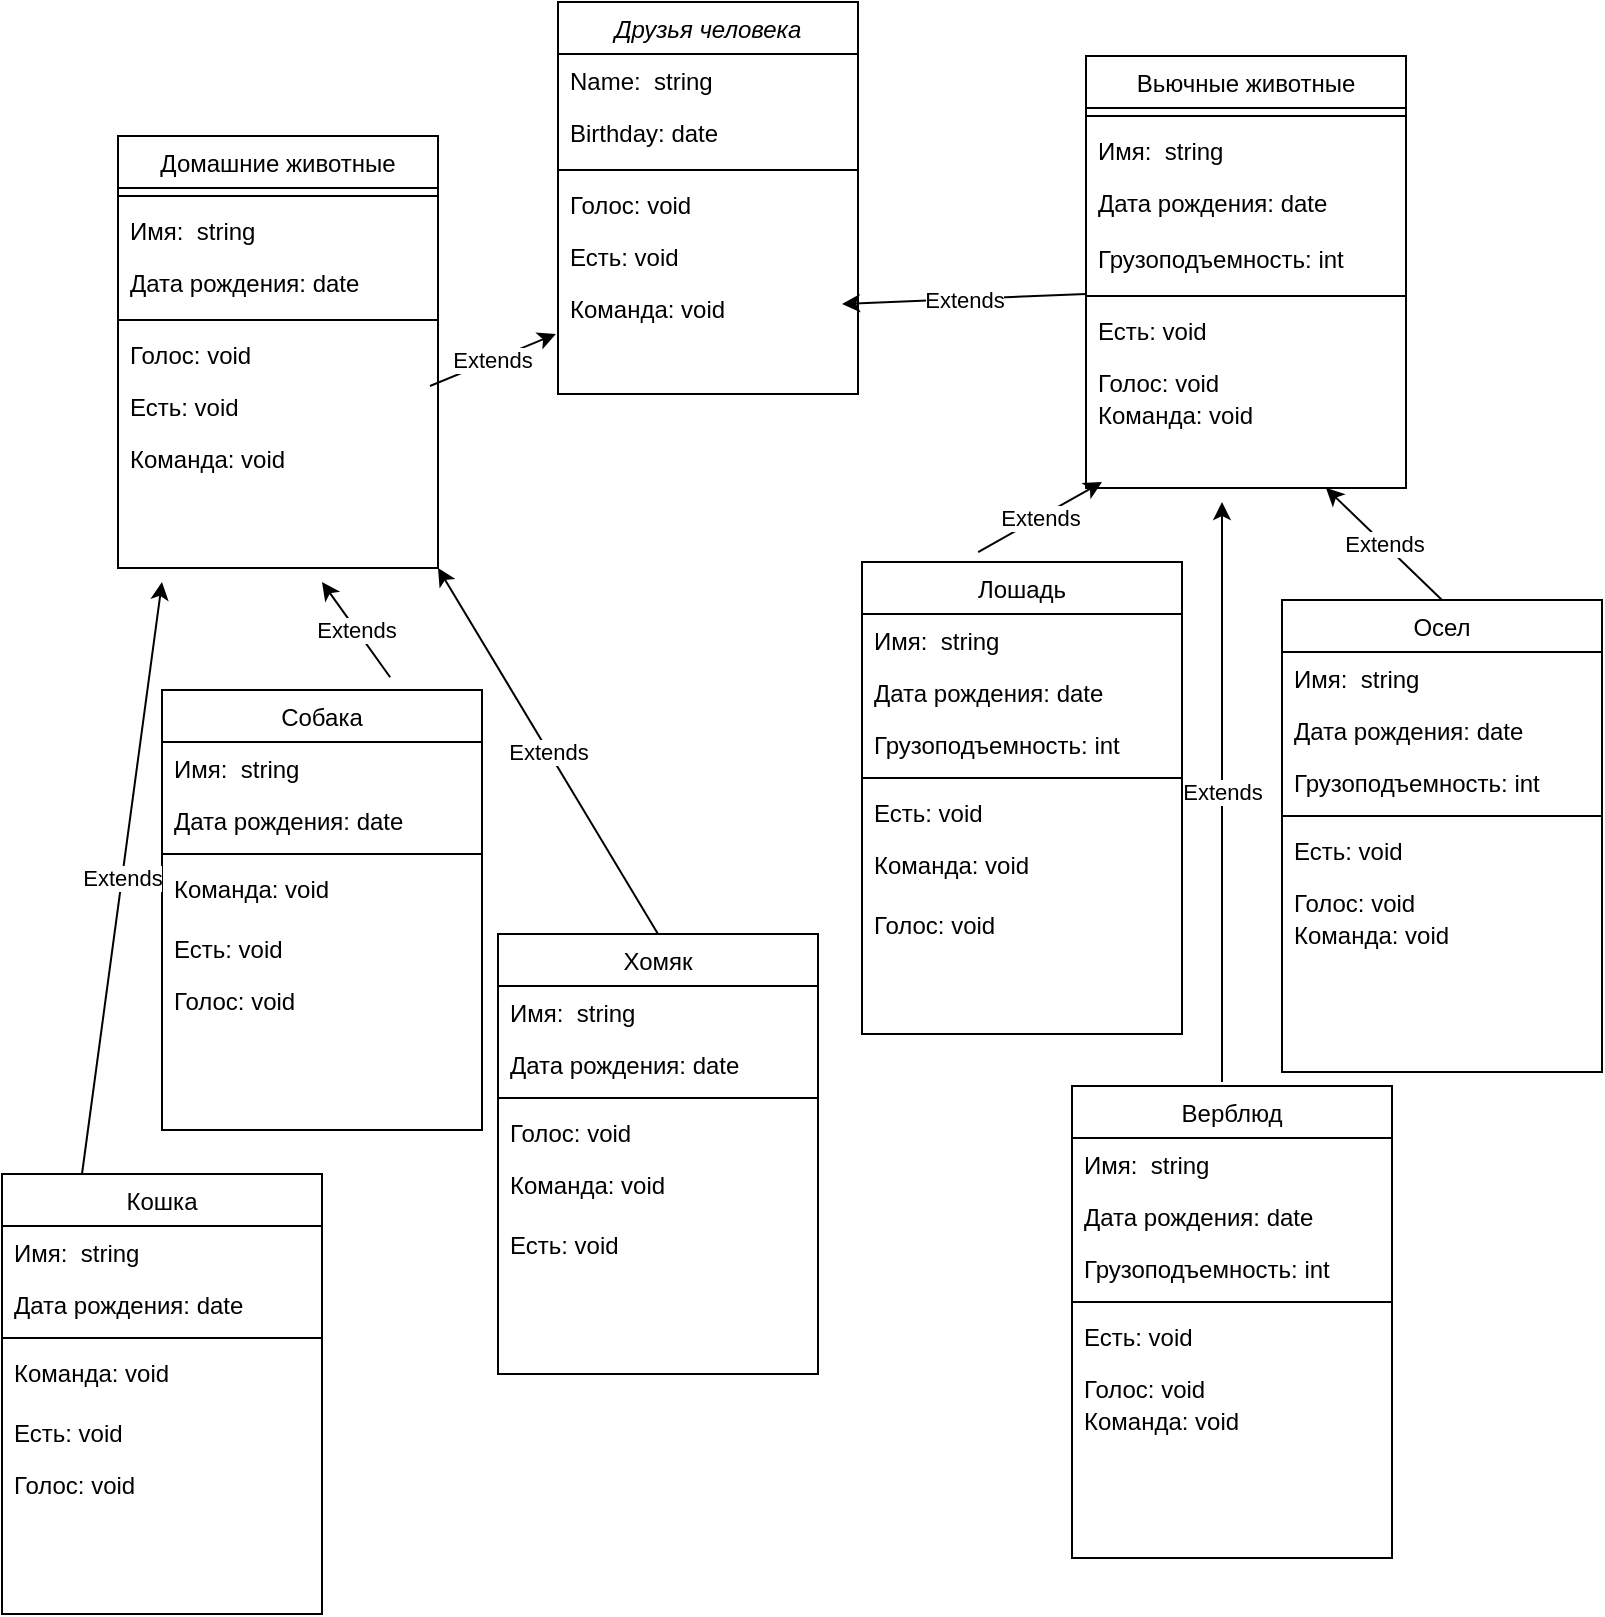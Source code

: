 <mxfile version="21.3.3" type="github">
  <diagram id="C5RBs43oDa-KdzZeNtuy" name="Page-1">
    <mxGraphModel dx="873" dy="619" grid="1" gridSize="10" guides="1" tooltips="1" connect="1" arrows="1" fold="1" page="1" pageScale="1" pageWidth="827" pageHeight="1169" math="0" shadow="0">
      <root>
        <mxCell id="WIyWlLk6GJQsqaUBKTNV-0" />
        <mxCell id="WIyWlLk6GJQsqaUBKTNV-1" parent="WIyWlLk6GJQsqaUBKTNV-0" />
        <mxCell id="zkfFHV4jXpPFQw0GAbJ--0" value="Друзья человека" style="swimlane;fontStyle=2;align=center;verticalAlign=top;childLayout=stackLayout;horizontal=1;startSize=26;horizontalStack=0;resizeParent=1;resizeLast=0;collapsible=1;marginBottom=0;rounded=0;shadow=0;strokeWidth=1;" parent="WIyWlLk6GJQsqaUBKTNV-1" vertex="1">
          <mxGeometry x="298" y="10" width="150" height="196" as="geometry">
            <mxRectangle x="230" y="140" width="160" height="26" as="alternateBounds" />
          </mxGeometry>
        </mxCell>
        <mxCell id="zkfFHV4jXpPFQw0GAbJ--1" value="Name:  string" style="text;align=left;verticalAlign=top;spacingLeft=4;spacingRight=4;overflow=hidden;rotatable=0;points=[[0,0.5],[1,0.5]];portConstraint=eastwest;" parent="zkfFHV4jXpPFQw0GAbJ--0" vertex="1">
          <mxGeometry y="26" width="150" height="26" as="geometry" />
        </mxCell>
        <mxCell id="ImEQgdKSGfdx5Rr0kW-2-11" value="Birthday: date" style="text;align=left;verticalAlign=top;spacingLeft=4;spacingRight=4;overflow=hidden;rotatable=0;points=[[0,0.5],[1,0.5]];portConstraint=eastwest;rounded=0;shadow=0;html=0;" vertex="1" parent="zkfFHV4jXpPFQw0GAbJ--0">
          <mxGeometry y="52" width="150" height="28" as="geometry" />
        </mxCell>
        <mxCell id="zkfFHV4jXpPFQw0GAbJ--4" value="" style="line;html=1;strokeWidth=1;align=left;verticalAlign=middle;spacingTop=-1;spacingLeft=3;spacingRight=3;rotatable=0;labelPosition=right;points=[];portConstraint=eastwest;" parent="zkfFHV4jXpPFQw0GAbJ--0" vertex="1">
          <mxGeometry y="80" width="150" height="8" as="geometry" />
        </mxCell>
        <mxCell id="zkfFHV4jXpPFQw0GAbJ--5" value="Голос: void" style="text;align=left;verticalAlign=top;spacingLeft=4;spacingRight=4;overflow=hidden;rotatable=0;points=[[0,0.5],[1,0.5]];portConstraint=eastwest;" parent="zkfFHV4jXpPFQw0GAbJ--0" vertex="1">
          <mxGeometry y="88" width="150" height="26" as="geometry" />
        </mxCell>
        <mxCell id="ImEQgdKSGfdx5Rr0kW-2-1" value="Есть: void" style="text;align=left;verticalAlign=top;spacingLeft=4;spacingRight=4;overflow=hidden;rotatable=0;points=[[0,0.5],[1,0.5]];portConstraint=eastwest;" vertex="1" parent="zkfFHV4jXpPFQw0GAbJ--0">
          <mxGeometry y="114" width="150" height="26" as="geometry" />
        </mxCell>
        <mxCell id="ImEQgdKSGfdx5Rr0kW-2-0" value="Команда: void" style="text;align=left;verticalAlign=top;spacingLeft=4;spacingRight=4;overflow=hidden;rotatable=0;points=[[0,0.5],[1,0.5]];portConstraint=eastwest;" vertex="1" parent="zkfFHV4jXpPFQw0GAbJ--0">
          <mxGeometry y="140" width="150" height="30" as="geometry" />
        </mxCell>
        <mxCell id="zkfFHV4jXpPFQw0GAbJ--6" value="Собака" style="swimlane;fontStyle=0;align=center;verticalAlign=top;childLayout=stackLayout;horizontal=1;startSize=26;horizontalStack=0;resizeParent=1;resizeLast=0;collapsible=1;marginBottom=0;rounded=0;shadow=0;strokeWidth=1;" parent="WIyWlLk6GJQsqaUBKTNV-1" vertex="1">
          <mxGeometry x="100" y="354" width="160" height="220" as="geometry">
            <mxRectangle x="130" y="380" width="160" height="26" as="alternateBounds" />
          </mxGeometry>
        </mxCell>
        <mxCell id="zkfFHV4jXpPFQw0GAbJ--7" value="Имя:  string" style="text;align=left;verticalAlign=top;spacingLeft=4;spacingRight=4;overflow=hidden;rotatable=0;points=[[0,0.5],[1,0.5]];portConstraint=eastwest;" parent="zkfFHV4jXpPFQw0GAbJ--6" vertex="1">
          <mxGeometry y="26" width="160" height="26" as="geometry" />
        </mxCell>
        <mxCell id="zkfFHV4jXpPFQw0GAbJ--8" value="Дата рождения: date" style="text;align=left;verticalAlign=top;spacingLeft=4;spacingRight=4;overflow=hidden;rotatable=0;points=[[0,0.5],[1,0.5]];portConstraint=eastwest;rounded=0;shadow=0;html=0;" parent="zkfFHV4jXpPFQw0GAbJ--6" vertex="1">
          <mxGeometry y="52" width="160" height="26" as="geometry" />
        </mxCell>
        <mxCell id="zkfFHV4jXpPFQw0GAbJ--9" value="" style="line;html=1;strokeWidth=1;align=left;verticalAlign=middle;spacingTop=-1;spacingLeft=3;spacingRight=3;rotatable=0;labelPosition=right;points=[];portConstraint=eastwest;" parent="zkfFHV4jXpPFQw0GAbJ--6" vertex="1">
          <mxGeometry y="78" width="160" height="8" as="geometry" />
        </mxCell>
        <mxCell id="ImEQgdKSGfdx5Rr0kW-2-83" value="Команда: void" style="text;align=left;verticalAlign=top;spacingLeft=4;spacingRight=4;overflow=hidden;rotatable=0;points=[[0,0.5],[1,0.5]];portConstraint=eastwest;" vertex="1" parent="zkfFHV4jXpPFQw0GAbJ--6">
          <mxGeometry y="86" width="160" height="30" as="geometry" />
        </mxCell>
        <mxCell id="ImEQgdKSGfdx5Rr0kW-2-82" value="Есть: void" style="text;align=left;verticalAlign=top;spacingLeft=4;spacingRight=4;overflow=hidden;rotatable=0;points=[[0,0.5],[1,0.5]];portConstraint=eastwest;" vertex="1" parent="zkfFHV4jXpPFQw0GAbJ--6">
          <mxGeometry y="116" width="160" height="26" as="geometry" />
        </mxCell>
        <mxCell id="ImEQgdKSGfdx5Rr0kW-2-81" value="Голос: void" style="text;align=left;verticalAlign=top;spacingLeft=4;spacingRight=4;overflow=hidden;rotatable=0;points=[[0,0.5],[1,0.5]];portConstraint=eastwest;" vertex="1" parent="zkfFHV4jXpPFQw0GAbJ--6">
          <mxGeometry y="142" width="160" height="26" as="geometry" />
        </mxCell>
        <mxCell id="zkfFHV4jXpPFQw0GAbJ--17" value="Вьючные животные" style="swimlane;fontStyle=0;align=center;verticalAlign=top;childLayout=stackLayout;horizontal=1;startSize=26;horizontalStack=0;resizeParent=1;resizeLast=0;collapsible=1;marginBottom=0;rounded=0;shadow=0;strokeWidth=1;" parent="WIyWlLk6GJQsqaUBKTNV-1" vertex="1">
          <mxGeometry x="562" y="37" width="160" height="216" as="geometry">
            <mxRectangle x="550" y="140" width="160" height="26" as="alternateBounds" />
          </mxGeometry>
        </mxCell>
        <mxCell id="zkfFHV4jXpPFQw0GAbJ--23" value="" style="line;html=1;strokeWidth=1;align=left;verticalAlign=middle;spacingTop=-1;spacingLeft=3;spacingRight=3;rotatable=0;labelPosition=right;points=[];portConstraint=eastwest;" parent="zkfFHV4jXpPFQw0GAbJ--17" vertex="1">
          <mxGeometry y="26" width="160" height="8" as="geometry" />
        </mxCell>
        <mxCell id="ImEQgdKSGfdx5Rr0kW-2-9" value="Имя:  string" style="text;align=left;verticalAlign=top;spacingLeft=4;spacingRight=4;overflow=hidden;rotatable=0;points=[[0,0.5],[1,0.5]];portConstraint=eastwest;" vertex="1" parent="zkfFHV4jXpPFQw0GAbJ--17">
          <mxGeometry y="34" width="160" height="26" as="geometry" />
        </mxCell>
        <mxCell id="zkfFHV4jXpPFQw0GAbJ--2" value="Дата рождения: date" style="text;align=left;verticalAlign=top;spacingLeft=4;spacingRight=4;overflow=hidden;rotatable=0;points=[[0,0.5],[1,0.5]];portConstraint=eastwest;rounded=0;shadow=0;html=0;" parent="zkfFHV4jXpPFQw0GAbJ--17" vertex="1">
          <mxGeometry y="60" width="160" height="28" as="geometry" />
        </mxCell>
        <mxCell id="ImEQgdKSGfdx5Rr0kW-2-16" value="Грузоподъемность: int" style="text;align=left;verticalAlign=top;spacingLeft=4;spacingRight=4;overflow=hidden;rotatable=0;points=[[0,0.5],[1,0.5]];portConstraint=eastwest;rounded=0;shadow=0;html=0;" vertex="1" parent="zkfFHV4jXpPFQw0GAbJ--17">
          <mxGeometry y="88" width="160" height="28" as="geometry" />
        </mxCell>
        <mxCell id="ImEQgdKSGfdx5Rr0kW-2-20" value="" style="line;html=1;strokeWidth=1;align=left;verticalAlign=middle;spacingTop=-1;spacingLeft=3;spacingRight=3;rotatable=0;labelPosition=right;points=[];portConstraint=eastwest;" vertex="1" parent="zkfFHV4jXpPFQw0GAbJ--17">
          <mxGeometry y="116" width="160" height="8" as="geometry" />
        </mxCell>
        <mxCell id="ImEQgdKSGfdx5Rr0kW-2-18" value="Есть: void" style="text;align=left;verticalAlign=top;spacingLeft=4;spacingRight=4;overflow=hidden;rotatable=0;points=[[0,0.5],[1,0.5]];portConstraint=eastwest;" vertex="1" parent="zkfFHV4jXpPFQw0GAbJ--17">
          <mxGeometry y="124" width="160" height="26" as="geometry" />
        </mxCell>
        <mxCell id="ImEQgdKSGfdx5Rr0kW-2-17" value="Голос: void" style="text;align=left;verticalAlign=top;spacingLeft=4;spacingRight=4;overflow=hidden;rotatable=0;points=[[0,0.5],[1,0.5]];portConstraint=eastwest;" vertex="1" parent="zkfFHV4jXpPFQw0GAbJ--17">
          <mxGeometry y="150" width="160" height="16" as="geometry" />
        </mxCell>
        <mxCell id="ImEQgdKSGfdx5Rr0kW-2-19" value="Команда: void" style="text;align=left;verticalAlign=top;spacingLeft=4;spacingRight=4;overflow=hidden;rotatable=0;points=[[0,0.5],[1,0.5]];portConstraint=eastwest;" vertex="1" parent="zkfFHV4jXpPFQw0GAbJ--17">
          <mxGeometry y="166" width="160" height="30" as="geometry" />
        </mxCell>
        <mxCell id="ImEQgdKSGfdx5Rr0kW-2-7" value="" style="endArrow=classic;html=1;rounded=0;exitX=0;exitY=0.375;exitDx=0;exitDy=0;exitPerimeter=0;" edge="1" parent="WIyWlLk6GJQsqaUBKTNV-1" source="ImEQgdKSGfdx5Rr0kW-2-20">
          <mxGeometry relative="1" as="geometry">
            <mxPoint x="591" y="160" as="sourcePoint" />
            <mxPoint x="440" y="161" as="targetPoint" />
          </mxGeometry>
        </mxCell>
        <mxCell id="ImEQgdKSGfdx5Rr0kW-2-8" value="Extends" style="edgeLabel;resizable=0;html=1;align=center;verticalAlign=middle;" connectable="0" vertex="1" parent="ImEQgdKSGfdx5Rr0kW-2-7">
          <mxGeometry relative="1" as="geometry" />
        </mxCell>
        <mxCell id="ImEQgdKSGfdx5Rr0kW-2-12" value="Домашние животные" style="swimlane;fontStyle=0;align=center;verticalAlign=top;childLayout=stackLayout;horizontal=1;startSize=26;horizontalStack=0;resizeParent=1;resizeLast=0;collapsible=1;marginBottom=0;rounded=0;shadow=0;strokeWidth=1;" vertex="1" parent="WIyWlLk6GJQsqaUBKTNV-1">
          <mxGeometry x="78" y="77" width="160" height="216" as="geometry">
            <mxRectangle x="550" y="140" width="160" height="26" as="alternateBounds" />
          </mxGeometry>
        </mxCell>
        <mxCell id="ImEQgdKSGfdx5Rr0kW-2-13" value="" style="line;html=1;strokeWidth=1;align=left;verticalAlign=middle;spacingTop=-1;spacingLeft=3;spacingRight=3;rotatable=0;labelPosition=right;points=[];portConstraint=eastwest;" vertex="1" parent="ImEQgdKSGfdx5Rr0kW-2-12">
          <mxGeometry y="26" width="160" height="8" as="geometry" />
        </mxCell>
        <mxCell id="ImEQgdKSGfdx5Rr0kW-2-14" value="Имя:  string" style="text;align=left;verticalAlign=top;spacingLeft=4;spacingRight=4;overflow=hidden;rotatable=0;points=[[0,0.5],[1,0.5]];portConstraint=eastwest;" vertex="1" parent="ImEQgdKSGfdx5Rr0kW-2-12">
          <mxGeometry y="34" width="160" height="26" as="geometry" />
        </mxCell>
        <mxCell id="ImEQgdKSGfdx5Rr0kW-2-15" value="Дата рождения: date" style="text;align=left;verticalAlign=top;spacingLeft=4;spacingRight=4;overflow=hidden;rotatable=0;points=[[0,0.5],[1,0.5]];portConstraint=eastwest;rounded=0;shadow=0;html=0;" vertex="1" parent="ImEQgdKSGfdx5Rr0kW-2-12">
          <mxGeometry y="60" width="160" height="28" as="geometry" />
        </mxCell>
        <mxCell id="ImEQgdKSGfdx5Rr0kW-2-24" value="" style="line;html=1;strokeWidth=1;align=left;verticalAlign=middle;spacingTop=-1;spacingLeft=3;spacingRight=3;rotatable=0;labelPosition=right;points=[];portConstraint=eastwest;" vertex="1" parent="ImEQgdKSGfdx5Rr0kW-2-12">
          <mxGeometry y="88" width="160" height="8" as="geometry" />
        </mxCell>
        <mxCell id="ImEQgdKSGfdx5Rr0kW-2-21" value="Голос: void" style="text;align=left;verticalAlign=top;spacingLeft=4;spacingRight=4;overflow=hidden;rotatable=0;points=[[0,0.5],[1,0.5]];portConstraint=eastwest;" vertex="1" parent="ImEQgdKSGfdx5Rr0kW-2-12">
          <mxGeometry y="96" width="160" height="26" as="geometry" />
        </mxCell>
        <mxCell id="ImEQgdKSGfdx5Rr0kW-2-22" value="Есть: void" style="text;align=left;verticalAlign=top;spacingLeft=4;spacingRight=4;overflow=hidden;rotatable=0;points=[[0,0.5],[1,0.5]];portConstraint=eastwest;" vertex="1" parent="ImEQgdKSGfdx5Rr0kW-2-12">
          <mxGeometry y="122" width="160" height="26" as="geometry" />
        </mxCell>
        <mxCell id="ImEQgdKSGfdx5Rr0kW-2-23" value="Команда: void" style="text;align=left;verticalAlign=top;spacingLeft=4;spacingRight=4;overflow=hidden;rotatable=0;points=[[0,0.5],[1,0.5]];portConstraint=eastwest;" vertex="1" parent="ImEQgdKSGfdx5Rr0kW-2-12">
          <mxGeometry y="148" width="160" height="30" as="geometry" />
        </mxCell>
        <mxCell id="ImEQgdKSGfdx5Rr0kW-2-25" value="" style="endArrow=classic;html=1;rounded=0;exitX=0.975;exitY=0.115;exitDx=0;exitDy=0;entryX=-0.007;entryY=0.867;entryDx=0;entryDy=0;entryPerimeter=0;exitPerimeter=0;" edge="1" parent="WIyWlLk6GJQsqaUBKTNV-1" source="ImEQgdKSGfdx5Rr0kW-2-22" target="ImEQgdKSGfdx5Rr0kW-2-0">
          <mxGeometry relative="1" as="geometry">
            <mxPoint x="370" y="330" as="sourcePoint" />
            <mxPoint x="470" y="330" as="targetPoint" />
            <Array as="points" />
          </mxGeometry>
        </mxCell>
        <mxCell id="ImEQgdKSGfdx5Rr0kW-2-26" value="Extends" style="edgeLabel;resizable=0;html=1;align=center;verticalAlign=middle;" connectable="0" vertex="1" parent="ImEQgdKSGfdx5Rr0kW-2-25">
          <mxGeometry relative="1" as="geometry">
            <mxPoint x="-1" as="offset" />
          </mxGeometry>
        </mxCell>
        <mxCell id="ImEQgdKSGfdx5Rr0kW-2-27" value="Хомяк" style="swimlane;fontStyle=0;align=center;verticalAlign=top;childLayout=stackLayout;horizontal=1;startSize=26;horizontalStack=0;resizeParent=1;resizeLast=0;collapsible=1;marginBottom=0;rounded=0;shadow=0;strokeWidth=1;" vertex="1" parent="WIyWlLk6GJQsqaUBKTNV-1">
          <mxGeometry x="268" y="476" width="160" height="220" as="geometry">
            <mxRectangle x="130" y="380" width="160" height="26" as="alternateBounds" />
          </mxGeometry>
        </mxCell>
        <mxCell id="ImEQgdKSGfdx5Rr0kW-2-28" value="Имя:  string" style="text;align=left;verticalAlign=top;spacingLeft=4;spacingRight=4;overflow=hidden;rotatable=0;points=[[0,0.5],[1,0.5]];portConstraint=eastwest;" vertex="1" parent="ImEQgdKSGfdx5Rr0kW-2-27">
          <mxGeometry y="26" width="160" height="26" as="geometry" />
        </mxCell>
        <mxCell id="ImEQgdKSGfdx5Rr0kW-2-29" value="Дата рождения: date" style="text;align=left;verticalAlign=top;spacingLeft=4;spacingRight=4;overflow=hidden;rotatable=0;points=[[0,0.5],[1,0.5]];portConstraint=eastwest;rounded=0;shadow=0;html=0;" vertex="1" parent="ImEQgdKSGfdx5Rr0kW-2-27">
          <mxGeometry y="52" width="160" height="26" as="geometry" />
        </mxCell>
        <mxCell id="ImEQgdKSGfdx5Rr0kW-2-30" value="" style="line;html=1;strokeWidth=1;align=left;verticalAlign=middle;spacingTop=-1;spacingLeft=3;spacingRight=3;rotatable=0;labelPosition=right;points=[];portConstraint=eastwest;" vertex="1" parent="ImEQgdKSGfdx5Rr0kW-2-27">
          <mxGeometry y="78" width="160" height="8" as="geometry" />
        </mxCell>
        <mxCell id="ImEQgdKSGfdx5Rr0kW-2-93" value="Голос: void" style="text;align=left;verticalAlign=top;spacingLeft=4;spacingRight=4;overflow=hidden;rotatable=0;points=[[0,0.5],[1,0.5]];portConstraint=eastwest;" vertex="1" parent="ImEQgdKSGfdx5Rr0kW-2-27">
          <mxGeometry y="86" width="160" height="26" as="geometry" />
        </mxCell>
        <mxCell id="ImEQgdKSGfdx5Rr0kW-2-95" value="Команда: void" style="text;align=left;verticalAlign=top;spacingLeft=4;spacingRight=4;overflow=hidden;rotatable=0;points=[[0,0.5],[1,0.5]];portConstraint=eastwest;" vertex="1" parent="ImEQgdKSGfdx5Rr0kW-2-27">
          <mxGeometry y="112" width="160" height="30" as="geometry" />
        </mxCell>
        <mxCell id="ImEQgdKSGfdx5Rr0kW-2-94" value="Есть: void" style="text;align=left;verticalAlign=top;spacingLeft=4;spacingRight=4;overflow=hidden;rotatable=0;points=[[0,0.5],[1,0.5]];portConstraint=eastwest;" vertex="1" parent="ImEQgdKSGfdx5Rr0kW-2-27">
          <mxGeometry y="142" width="160" height="26" as="geometry" />
        </mxCell>
        <mxCell id="ImEQgdKSGfdx5Rr0kW-2-33" value="Кошка" style="swimlane;fontStyle=0;align=center;verticalAlign=top;childLayout=stackLayout;horizontal=1;startSize=26;horizontalStack=0;resizeParent=1;resizeLast=0;collapsible=1;marginBottom=0;rounded=0;shadow=0;strokeWidth=1;" vertex="1" parent="WIyWlLk6GJQsqaUBKTNV-1">
          <mxGeometry x="20" y="596" width="160" height="220" as="geometry">
            <mxRectangle x="130" y="380" width="160" height="26" as="alternateBounds" />
          </mxGeometry>
        </mxCell>
        <mxCell id="ImEQgdKSGfdx5Rr0kW-2-34" value="Имя:  string" style="text;align=left;verticalAlign=top;spacingLeft=4;spacingRight=4;overflow=hidden;rotatable=0;points=[[0,0.5],[1,0.5]];portConstraint=eastwest;" vertex="1" parent="ImEQgdKSGfdx5Rr0kW-2-33">
          <mxGeometry y="26" width="160" height="26" as="geometry" />
        </mxCell>
        <mxCell id="ImEQgdKSGfdx5Rr0kW-2-35" value="Дата рождения: date" style="text;align=left;verticalAlign=top;spacingLeft=4;spacingRight=4;overflow=hidden;rotatable=0;points=[[0,0.5],[1,0.5]];portConstraint=eastwest;rounded=0;shadow=0;html=0;" vertex="1" parent="ImEQgdKSGfdx5Rr0kW-2-33">
          <mxGeometry y="52" width="160" height="26" as="geometry" />
        </mxCell>
        <mxCell id="ImEQgdKSGfdx5Rr0kW-2-36" value="" style="line;html=1;strokeWidth=1;align=left;verticalAlign=middle;spacingTop=-1;spacingLeft=3;spacingRight=3;rotatable=0;labelPosition=right;points=[];portConstraint=eastwest;" vertex="1" parent="ImEQgdKSGfdx5Rr0kW-2-33">
          <mxGeometry y="78" width="160" height="8" as="geometry" />
        </mxCell>
        <mxCell id="ImEQgdKSGfdx5Rr0kW-2-92" value="Команда: void" style="text;align=left;verticalAlign=top;spacingLeft=4;spacingRight=4;overflow=hidden;rotatable=0;points=[[0,0.5],[1,0.5]];portConstraint=eastwest;" vertex="1" parent="ImEQgdKSGfdx5Rr0kW-2-33">
          <mxGeometry y="86" width="160" height="30" as="geometry" />
        </mxCell>
        <mxCell id="ImEQgdKSGfdx5Rr0kW-2-91" value="Есть: void" style="text;align=left;verticalAlign=top;spacingLeft=4;spacingRight=4;overflow=hidden;rotatable=0;points=[[0,0.5],[1,0.5]];portConstraint=eastwest;" vertex="1" parent="ImEQgdKSGfdx5Rr0kW-2-33">
          <mxGeometry y="116" width="160" height="26" as="geometry" />
        </mxCell>
        <mxCell id="ImEQgdKSGfdx5Rr0kW-2-90" value="Голос: void" style="text;align=left;verticalAlign=top;spacingLeft=4;spacingRight=4;overflow=hidden;rotatable=0;points=[[0,0.5],[1,0.5]];portConstraint=eastwest;" vertex="1" parent="ImEQgdKSGfdx5Rr0kW-2-33">
          <mxGeometry y="142" width="160" height="26" as="geometry" />
        </mxCell>
        <mxCell id="ImEQgdKSGfdx5Rr0kW-2-39" value="Лошадь" style="swimlane;fontStyle=0;align=center;verticalAlign=top;childLayout=stackLayout;horizontal=1;startSize=26;horizontalStack=0;resizeParent=1;resizeLast=0;collapsible=1;marginBottom=0;rounded=0;shadow=0;strokeWidth=1;" vertex="1" parent="WIyWlLk6GJQsqaUBKTNV-1">
          <mxGeometry x="450" y="290" width="160" height="236" as="geometry">
            <mxRectangle x="130" y="380" width="160" height="26" as="alternateBounds" />
          </mxGeometry>
        </mxCell>
        <mxCell id="ImEQgdKSGfdx5Rr0kW-2-40" value="Имя:  string" style="text;align=left;verticalAlign=top;spacingLeft=4;spacingRight=4;overflow=hidden;rotatable=0;points=[[0,0.5],[1,0.5]];portConstraint=eastwest;" vertex="1" parent="ImEQgdKSGfdx5Rr0kW-2-39">
          <mxGeometry y="26" width="160" height="26" as="geometry" />
        </mxCell>
        <mxCell id="ImEQgdKSGfdx5Rr0kW-2-63" value="Дата рождения: date" style="text;align=left;verticalAlign=top;spacingLeft=4;spacingRight=4;overflow=hidden;rotatable=0;points=[[0,0.5],[1,0.5]];portConstraint=eastwest;rounded=0;shadow=0;html=0;" vertex="1" parent="ImEQgdKSGfdx5Rr0kW-2-39">
          <mxGeometry y="52" width="160" height="26" as="geometry" />
        </mxCell>
        <mxCell id="ImEQgdKSGfdx5Rr0kW-2-41" value="Грузоподъемность: int" style="text;align=left;verticalAlign=top;spacingLeft=4;spacingRight=4;overflow=hidden;rotatable=0;points=[[0,0.5],[1,0.5]];portConstraint=eastwest;rounded=0;shadow=0;html=0;" vertex="1" parent="ImEQgdKSGfdx5Rr0kW-2-39">
          <mxGeometry y="78" width="160" height="26" as="geometry" />
        </mxCell>
        <mxCell id="ImEQgdKSGfdx5Rr0kW-2-42" value="" style="line;html=1;strokeWidth=1;align=left;verticalAlign=middle;spacingTop=-1;spacingLeft=3;spacingRight=3;rotatable=0;labelPosition=right;points=[];portConstraint=eastwest;" vertex="1" parent="ImEQgdKSGfdx5Rr0kW-2-39">
          <mxGeometry y="104" width="160" height="8" as="geometry" />
        </mxCell>
        <mxCell id="ImEQgdKSGfdx5Rr0kW-2-66" value="Есть: void" style="text;align=left;verticalAlign=top;spacingLeft=4;spacingRight=4;overflow=hidden;rotatable=0;points=[[0,0.5],[1,0.5]];portConstraint=eastwest;" vertex="1" parent="ImEQgdKSGfdx5Rr0kW-2-39">
          <mxGeometry y="112" width="160" height="26" as="geometry" />
        </mxCell>
        <mxCell id="ImEQgdKSGfdx5Rr0kW-2-68" value="Команда: void" style="text;align=left;verticalAlign=top;spacingLeft=4;spacingRight=4;overflow=hidden;rotatable=0;points=[[0,0.5],[1,0.5]];portConstraint=eastwest;" vertex="1" parent="ImEQgdKSGfdx5Rr0kW-2-39">
          <mxGeometry y="138" width="160" height="30" as="geometry" />
        </mxCell>
        <mxCell id="ImEQgdKSGfdx5Rr0kW-2-67" value="Голос: void" style="text;align=left;verticalAlign=top;spacingLeft=4;spacingRight=4;overflow=hidden;rotatable=0;points=[[0,0.5],[1,0.5]];portConstraint=eastwest;" vertex="1" parent="ImEQgdKSGfdx5Rr0kW-2-39">
          <mxGeometry y="168" width="160" height="16" as="geometry" />
        </mxCell>
        <mxCell id="ImEQgdKSGfdx5Rr0kW-2-45" value="Верблюд" style="swimlane;fontStyle=0;align=center;verticalAlign=top;childLayout=stackLayout;horizontal=1;startSize=26;horizontalStack=0;resizeParent=1;resizeLast=0;collapsible=1;marginBottom=0;rounded=0;shadow=0;strokeWidth=1;" vertex="1" parent="WIyWlLk6GJQsqaUBKTNV-1">
          <mxGeometry x="555" y="552" width="160" height="236" as="geometry">
            <mxRectangle x="130" y="380" width="160" height="26" as="alternateBounds" />
          </mxGeometry>
        </mxCell>
        <mxCell id="ImEQgdKSGfdx5Rr0kW-2-46" value="Имя:  string" style="text;align=left;verticalAlign=top;spacingLeft=4;spacingRight=4;overflow=hidden;rotatable=0;points=[[0,0.5],[1,0.5]];portConstraint=eastwest;" vertex="1" parent="ImEQgdKSGfdx5Rr0kW-2-45">
          <mxGeometry y="26" width="160" height="26" as="geometry" />
        </mxCell>
        <mxCell id="ImEQgdKSGfdx5Rr0kW-2-47" value="Дата рождения: date" style="text;align=left;verticalAlign=top;spacingLeft=4;spacingRight=4;overflow=hidden;rotatable=0;points=[[0,0.5],[1,0.5]];portConstraint=eastwest;rounded=0;shadow=0;html=0;" vertex="1" parent="ImEQgdKSGfdx5Rr0kW-2-45">
          <mxGeometry y="52" width="160" height="26" as="geometry" />
        </mxCell>
        <mxCell id="ImEQgdKSGfdx5Rr0kW-2-65" value="Грузоподъемность: int" style="text;align=left;verticalAlign=top;spacingLeft=4;spacingRight=4;overflow=hidden;rotatable=0;points=[[0,0.5],[1,0.5]];portConstraint=eastwest;rounded=0;shadow=0;html=0;" vertex="1" parent="ImEQgdKSGfdx5Rr0kW-2-45">
          <mxGeometry y="78" width="160" height="26" as="geometry" />
        </mxCell>
        <mxCell id="ImEQgdKSGfdx5Rr0kW-2-48" value="" style="line;html=1;strokeWidth=1;align=left;verticalAlign=middle;spacingTop=-1;spacingLeft=3;spacingRight=3;rotatable=0;labelPosition=right;points=[];portConstraint=eastwest;" vertex="1" parent="ImEQgdKSGfdx5Rr0kW-2-45">
          <mxGeometry y="104" width="160" height="8" as="geometry" />
        </mxCell>
        <mxCell id="ImEQgdKSGfdx5Rr0kW-2-69" value="Есть: void" style="text;align=left;verticalAlign=top;spacingLeft=4;spacingRight=4;overflow=hidden;rotatable=0;points=[[0,0.5],[1,0.5]];portConstraint=eastwest;" vertex="1" parent="ImEQgdKSGfdx5Rr0kW-2-45">
          <mxGeometry y="112" width="160" height="26" as="geometry" />
        </mxCell>
        <mxCell id="ImEQgdKSGfdx5Rr0kW-2-71" value="Голос: void" style="text;align=left;verticalAlign=top;spacingLeft=4;spacingRight=4;overflow=hidden;rotatable=0;points=[[0,0.5],[1,0.5]];portConstraint=eastwest;" vertex="1" parent="ImEQgdKSGfdx5Rr0kW-2-45">
          <mxGeometry y="138" width="160" height="16" as="geometry" />
        </mxCell>
        <mxCell id="ImEQgdKSGfdx5Rr0kW-2-70" value="Команда: void" style="text;align=left;verticalAlign=top;spacingLeft=4;spacingRight=4;overflow=hidden;rotatable=0;points=[[0,0.5],[1,0.5]];portConstraint=eastwest;" vertex="1" parent="ImEQgdKSGfdx5Rr0kW-2-45">
          <mxGeometry y="154" width="160" height="30" as="geometry" />
        </mxCell>
        <mxCell id="ImEQgdKSGfdx5Rr0kW-2-51" value="Осел" style="swimlane;fontStyle=0;align=center;verticalAlign=top;childLayout=stackLayout;horizontal=1;startSize=26;horizontalStack=0;resizeParent=1;resizeLast=0;collapsible=1;marginBottom=0;rounded=0;shadow=0;strokeWidth=1;" vertex="1" parent="WIyWlLk6GJQsqaUBKTNV-1">
          <mxGeometry x="660" y="309" width="160" height="236" as="geometry">
            <mxRectangle x="130" y="380" width="160" height="26" as="alternateBounds" />
          </mxGeometry>
        </mxCell>
        <mxCell id="ImEQgdKSGfdx5Rr0kW-2-52" value="Имя:  string" style="text;align=left;verticalAlign=top;spacingLeft=4;spacingRight=4;overflow=hidden;rotatable=0;points=[[0,0.5],[1,0.5]];portConstraint=eastwest;" vertex="1" parent="ImEQgdKSGfdx5Rr0kW-2-51">
          <mxGeometry y="26" width="160" height="26" as="geometry" />
        </mxCell>
        <mxCell id="ImEQgdKSGfdx5Rr0kW-2-53" value="Дата рождения: date" style="text;align=left;verticalAlign=top;spacingLeft=4;spacingRight=4;overflow=hidden;rotatable=0;points=[[0,0.5],[1,0.5]];portConstraint=eastwest;rounded=0;shadow=0;html=0;" vertex="1" parent="ImEQgdKSGfdx5Rr0kW-2-51">
          <mxGeometry y="52" width="160" height="26" as="geometry" />
        </mxCell>
        <mxCell id="ImEQgdKSGfdx5Rr0kW-2-64" value="Грузоподъемность: int" style="text;align=left;verticalAlign=top;spacingLeft=4;spacingRight=4;overflow=hidden;rotatable=0;points=[[0,0.5],[1,0.5]];portConstraint=eastwest;rounded=0;shadow=0;html=0;" vertex="1" parent="ImEQgdKSGfdx5Rr0kW-2-51">
          <mxGeometry y="78" width="160" height="26" as="geometry" />
        </mxCell>
        <mxCell id="ImEQgdKSGfdx5Rr0kW-2-54" value="" style="line;html=1;strokeWidth=1;align=left;verticalAlign=middle;spacingTop=-1;spacingLeft=3;spacingRight=3;rotatable=0;labelPosition=right;points=[];portConstraint=eastwest;" vertex="1" parent="ImEQgdKSGfdx5Rr0kW-2-51">
          <mxGeometry y="104" width="160" height="8" as="geometry" />
        </mxCell>
        <mxCell id="ImEQgdKSGfdx5Rr0kW-2-72" value="Есть: void" style="text;align=left;verticalAlign=top;spacingLeft=4;spacingRight=4;overflow=hidden;rotatable=0;points=[[0,0.5],[1,0.5]];portConstraint=eastwest;" vertex="1" parent="ImEQgdKSGfdx5Rr0kW-2-51">
          <mxGeometry y="112" width="160" height="26" as="geometry" />
        </mxCell>
        <mxCell id="ImEQgdKSGfdx5Rr0kW-2-74" value="Голос: void" style="text;align=left;verticalAlign=top;spacingLeft=4;spacingRight=4;overflow=hidden;rotatable=0;points=[[0,0.5],[1,0.5]];portConstraint=eastwest;" vertex="1" parent="ImEQgdKSGfdx5Rr0kW-2-51">
          <mxGeometry y="138" width="160" height="16" as="geometry" />
        </mxCell>
        <mxCell id="ImEQgdKSGfdx5Rr0kW-2-73" value="Команда: void" style="text;align=left;verticalAlign=top;spacingLeft=4;spacingRight=4;overflow=hidden;rotatable=0;points=[[0,0.5],[1,0.5]];portConstraint=eastwest;" vertex="1" parent="ImEQgdKSGfdx5Rr0kW-2-51">
          <mxGeometry y="154" width="160" height="30" as="geometry" />
        </mxCell>
        <mxCell id="ImEQgdKSGfdx5Rr0kW-2-57" value="" style="endArrow=classic;html=1;rounded=0;exitX=0.713;exitY=-0.029;exitDx=0;exitDy=0;exitPerimeter=0;" edge="1" parent="WIyWlLk6GJQsqaUBKTNV-1" source="zkfFHV4jXpPFQw0GAbJ--6">
          <mxGeometry relative="1" as="geometry">
            <mxPoint x="370" y="330" as="sourcePoint" />
            <mxPoint x="180" y="300" as="targetPoint" />
          </mxGeometry>
        </mxCell>
        <mxCell id="ImEQgdKSGfdx5Rr0kW-2-58" value="Extends" style="edgeLabel;resizable=0;html=1;align=center;verticalAlign=middle;" connectable="0" vertex="1" parent="ImEQgdKSGfdx5Rr0kW-2-57">
          <mxGeometry relative="1" as="geometry" />
        </mxCell>
        <mxCell id="ImEQgdKSGfdx5Rr0kW-2-59" value="" style="endArrow=classic;html=1;rounded=0;exitX=0.5;exitY=0;exitDx=0;exitDy=0;entryX=1;entryY=1;entryDx=0;entryDy=0;" edge="1" parent="WIyWlLk6GJQsqaUBKTNV-1" source="ImEQgdKSGfdx5Rr0kW-2-27" target="ImEQgdKSGfdx5Rr0kW-2-12">
          <mxGeometry relative="1" as="geometry">
            <mxPoint x="174" y="366" as="sourcePoint" />
            <mxPoint x="190" y="310" as="targetPoint" />
          </mxGeometry>
        </mxCell>
        <mxCell id="ImEQgdKSGfdx5Rr0kW-2-60" value="Extends" style="edgeLabel;resizable=0;html=1;align=center;verticalAlign=middle;" connectable="0" vertex="1" parent="ImEQgdKSGfdx5Rr0kW-2-59">
          <mxGeometry relative="1" as="geometry" />
        </mxCell>
        <mxCell id="ImEQgdKSGfdx5Rr0kW-2-61" value="" style="endArrow=classic;html=1;rounded=0;exitX=0.25;exitY=0;exitDx=0;exitDy=0;" edge="1" parent="WIyWlLk6GJQsqaUBKTNV-1" source="ImEQgdKSGfdx5Rr0kW-2-33">
          <mxGeometry relative="1" as="geometry">
            <mxPoint x="184" y="376" as="sourcePoint" />
            <mxPoint x="100" y="300" as="targetPoint" />
          </mxGeometry>
        </mxCell>
        <mxCell id="ImEQgdKSGfdx5Rr0kW-2-62" value="Extends" style="edgeLabel;resizable=0;html=1;align=center;verticalAlign=middle;" connectable="0" vertex="1" parent="ImEQgdKSGfdx5Rr0kW-2-61">
          <mxGeometry relative="1" as="geometry" />
        </mxCell>
        <mxCell id="ImEQgdKSGfdx5Rr0kW-2-75" value="" style="endArrow=classic;html=1;rounded=0;" edge="1" parent="WIyWlLk6GJQsqaUBKTNV-1">
          <mxGeometry relative="1" as="geometry">
            <mxPoint x="630" y="550" as="sourcePoint" />
            <mxPoint x="630" y="260" as="targetPoint" />
          </mxGeometry>
        </mxCell>
        <mxCell id="ImEQgdKSGfdx5Rr0kW-2-76" value="Extends" style="edgeLabel;resizable=0;html=1;align=center;verticalAlign=middle;" connectable="0" vertex="1" parent="ImEQgdKSGfdx5Rr0kW-2-75">
          <mxGeometry relative="1" as="geometry" />
        </mxCell>
        <mxCell id="ImEQgdKSGfdx5Rr0kW-2-77" value="" style="endArrow=classic;html=1;rounded=0;exitX=0.363;exitY=-0.021;exitDx=0;exitDy=0;exitPerimeter=0;" edge="1" parent="WIyWlLk6GJQsqaUBKTNV-1" source="ImEQgdKSGfdx5Rr0kW-2-39">
          <mxGeometry relative="1" as="geometry">
            <mxPoint x="368" y="496" as="sourcePoint" />
            <mxPoint x="570" y="250" as="targetPoint" />
          </mxGeometry>
        </mxCell>
        <mxCell id="ImEQgdKSGfdx5Rr0kW-2-78" value="Extends" style="edgeLabel;resizable=0;html=1;align=center;verticalAlign=middle;" connectable="0" vertex="1" parent="ImEQgdKSGfdx5Rr0kW-2-77">
          <mxGeometry relative="1" as="geometry" />
        </mxCell>
        <mxCell id="ImEQgdKSGfdx5Rr0kW-2-79" value="" style="endArrow=classic;html=1;rounded=0;exitX=0.5;exitY=0;exitDx=0;exitDy=0;entryX=0.75;entryY=1;entryDx=0;entryDy=0;" edge="1" parent="WIyWlLk6GJQsqaUBKTNV-1" source="ImEQgdKSGfdx5Rr0kW-2-51" target="zkfFHV4jXpPFQw0GAbJ--17">
          <mxGeometry relative="1" as="geometry">
            <mxPoint x="358" y="486" as="sourcePoint" />
            <mxPoint x="248" y="303" as="targetPoint" />
          </mxGeometry>
        </mxCell>
        <mxCell id="ImEQgdKSGfdx5Rr0kW-2-80" value="Extends" style="edgeLabel;resizable=0;html=1;align=center;verticalAlign=middle;" connectable="0" vertex="1" parent="ImEQgdKSGfdx5Rr0kW-2-79">
          <mxGeometry relative="1" as="geometry" />
        </mxCell>
      </root>
    </mxGraphModel>
  </diagram>
</mxfile>
